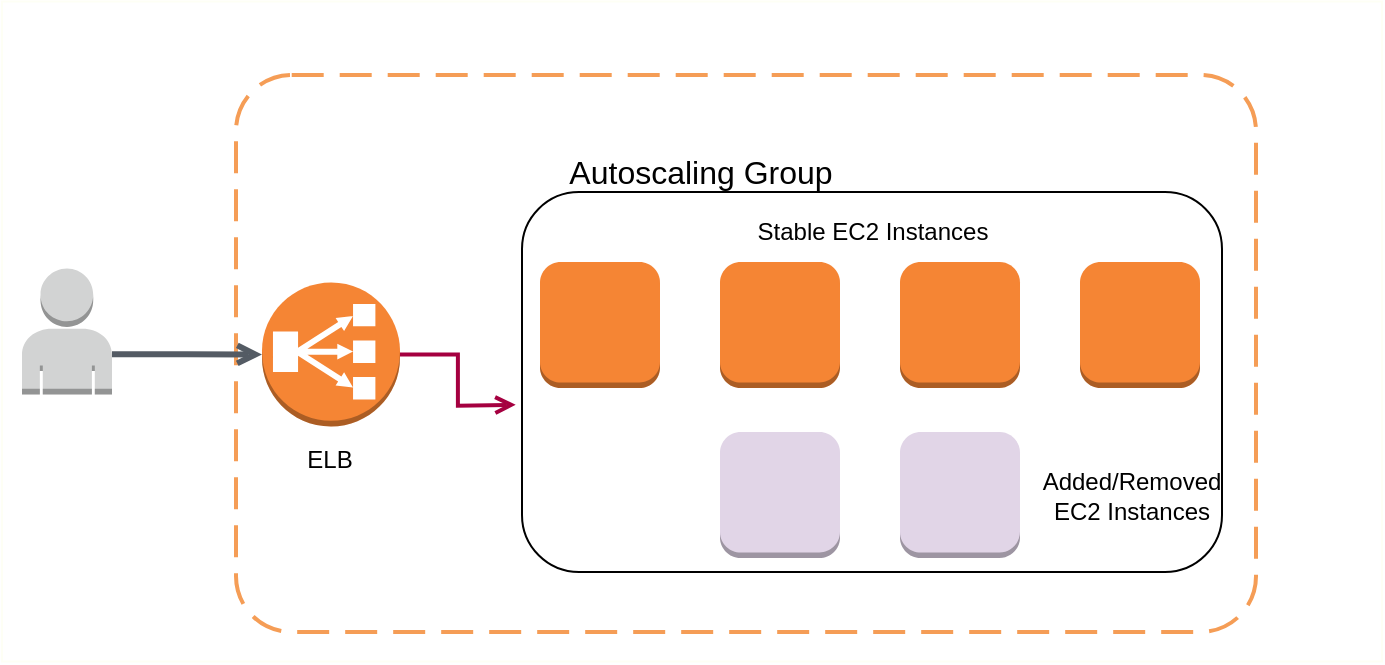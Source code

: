 <mxfile version="12.9.3" type="device"><diagram id="hDxXO6iOMIL-5xqhMEGv" name="Page-1"><mxGraphModel dx="1106" dy="778" grid="1" gridSize="10" guides="1" tooltips="1" connect="1" arrows="1" fold="1" page="1" pageScale="1" pageWidth="1654" pageHeight="1169" math="0" shadow="0"><root><mxCell id="0"/><mxCell id="1" parent="0"/><mxCell id="9zoq24ZybqTwHp-O39qH-56" value="" style="rounded=0;whiteSpace=wrap;html=1;strokeColor=#FEFFF5;" parent="1" vertex="1"><mxGeometry x="200" y="154.76" width="690" height="330" as="geometry"/></mxCell><mxCell id="9zoq24ZybqTwHp-O39qH-11" value="" style="rounded=1;arcSize=10;dashed=1;strokeColor=#F59D56;fillColor=none;gradientColor=none;dashPattern=8 4;strokeWidth=2;" parent="1" vertex="1"><mxGeometry x="317" y="191.51" width="510" height="278.49" as="geometry"/></mxCell><mxCell id="0a67ZPmHiZnHS9YgJ8iz-36" value="" style="rounded=1;whiteSpace=wrap;html=1;" vertex="1" parent="1"><mxGeometry x="460" y="250" width="350" height="190" as="geometry"/></mxCell><mxCell id="9zoq24ZybqTwHp-O39qH-46" value="Autoscaling Group" style="text;html=1;strokeColor=none;fillColor=none;align=center;verticalAlign=middle;whiteSpace=wrap;rounded=0;fontSize=16;" parent="1" vertex="1"><mxGeometry x="469" y="230" width="161" height="20" as="geometry"/></mxCell><mxCell id="0a67ZPmHiZnHS9YgJ8iz-4" value="" style="outlineConnect=0;dashed=0;verticalLabelPosition=bottom;verticalAlign=top;align=center;html=1;shape=mxgraph.aws3.user;fillColor=#D2D3D3;gradientColor=none;" vertex="1" parent="1"><mxGeometry x="210" y="288.26" width="45" height="63" as="geometry"/></mxCell><mxCell id="0a67ZPmHiZnHS9YgJ8iz-14" value="" style="outlineConnect=0;dashed=0;verticalLabelPosition=bottom;verticalAlign=top;align=center;html=1;shape=mxgraph.aws3.instance;fillColor=#F58534;gradientColor=none;" vertex="1" parent="1"><mxGeometry x="469" y="285" width="60" height="63" as="geometry"/></mxCell><mxCell id="0a67ZPmHiZnHS9YgJ8iz-15" value="" style="outlineConnect=0;dashed=0;verticalLabelPosition=bottom;verticalAlign=top;align=center;html=1;shape=mxgraph.aws3.instance;fillColor=#F58534;gradientColor=none;" vertex="1" parent="1"><mxGeometry x="559" y="285" width="60" height="63" as="geometry"/></mxCell><mxCell id="0a67ZPmHiZnHS9YgJ8iz-20" value="" style="outlineConnect=0;dashed=0;verticalLabelPosition=bottom;verticalAlign=top;align=center;html=1;shape=mxgraph.aws3.classic_load_balancer;fillColor=#F58534;gradientColor=none;" vertex="1" parent="1"><mxGeometry x="330" y="295.26" width="69" height="72" as="geometry"/></mxCell><mxCell id="0a67ZPmHiZnHS9YgJ8iz-24" value="" style="edgeStyle=orthogonalEdgeStyle;html=1;endArrow=open;elbow=vertical;startArrow=none;endFill=0;strokeColor=#545B64;rounded=0;exitX=1;exitY=0.68;exitDx=0;exitDy=0;exitPerimeter=0;entryX=0;entryY=0.5;entryDx=0;entryDy=0;entryPerimeter=0;strokeWidth=3;" edge="1" parent="1" source="0a67ZPmHiZnHS9YgJ8iz-4" target="0a67ZPmHiZnHS9YgJ8iz-20"><mxGeometry width="100" relative="1" as="geometry"><mxPoint x="510" y="475.26" as="sourcePoint"/><mxPoint x="610" y="475.26" as="targetPoint"/></mxGeometry></mxCell><mxCell id="0a67ZPmHiZnHS9YgJ8iz-27" value="" style="edgeStyle=orthogonalEdgeStyle;html=1;endArrow=open;elbow=vertical;startArrow=none;endFill=0;strokeColor=#A50040;rounded=0;exitX=1;exitY=0.5;exitDx=0;exitDy=0;exitPerimeter=0;strokeWidth=2;fillColor=#d80073;entryX=-0.009;entryY=0.344;entryDx=0;entryDy=0;entryPerimeter=0;" edge="1" parent="1" source="0a67ZPmHiZnHS9YgJ8iz-20"><mxGeometry width="100" relative="1" as="geometry"><mxPoint x="510" y="441" as="sourcePoint"/><mxPoint x="456.85" y="356.36" as="targetPoint"/><Array as="points"/></mxGeometry></mxCell><mxCell id="0a67ZPmHiZnHS9YgJ8iz-37" value="" style="outlineConnect=0;dashed=0;verticalLabelPosition=bottom;verticalAlign=top;align=center;html=1;shape=mxgraph.aws3.instance;fillColor=#F58534;gradientColor=none;" vertex="1" parent="1"><mxGeometry x="649" y="285" width="60" height="63" as="geometry"/></mxCell><mxCell id="0a67ZPmHiZnHS9YgJ8iz-38" value="" style="outlineConnect=0;dashed=0;verticalLabelPosition=bottom;verticalAlign=top;align=center;html=1;shape=mxgraph.aws3.instance;fillColor=#F58534;gradientColor=none;" vertex="1" parent="1"><mxGeometry x="739" y="285" width="60" height="63" as="geometry"/></mxCell><mxCell id="0a67ZPmHiZnHS9YgJ8iz-39" value="ELB" style="text;html=1;strokeColor=none;fillColor=none;align=center;verticalAlign=middle;whiteSpace=wrap;rounded=0;" vertex="1" parent="1"><mxGeometry x="340.4" y="374.26" width="48.21" height="20" as="geometry"/></mxCell><mxCell id="0a67ZPmHiZnHS9YgJ8iz-47" value="" style="outlineConnect=0;dashed=1;verticalLabelPosition=bottom;verticalAlign=top;align=center;html=1;shape=mxgraph.aws3.instance;fillColor=#e1d5e7;strokeColor=#9673a6;" vertex="1" parent="1"><mxGeometry x="559" y="370" width="60" height="63" as="geometry"/></mxCell><mxCell id="0a67ZPmHiZnHS9YgJ8iz-48" value="" style="outlineConnect=0;dashed=1;verticalLabelPosition=bottom;verticalAlign=top;align=center;html=1;shape=mxgraph.aws3.instance;fillColor=#e1d5e7;strokeColor=#9673a6;strokeWidth=3;" vertex="1" parent="1"><mxGeometry x="649" y="370" width="60" height="63" as="geometry"/></mxCell><mxCell id="0a67ZPmHiZnHS9YgJ8iz-51" value="Added/Removed EC2 Instances" style="text;html=1;strokeColor=none;fillColor=none;align=center;verticalAlign=middle;whiteSpace=wrap;rounded=0;" vertex="1" parent="1"><mxGeometry x="720" y="391.5" width="90" height="20" as="geometry"/></mxCell><mxCell id="0a67ZPmHiZnHS9YgJ8iz-52" value="Stable EC2 Instances" style="text;html=1;strokeColor=none;fillColor=none;align=center;verticalAlign=middle;whiteSpace=wrap;rounded=0;" vertex="1" parent="1"><mxGeometry x="494.5" y="260" width="281" height="20" as="geometry"/></mxCell></root></mxGraphModel></diagram></mxfile>